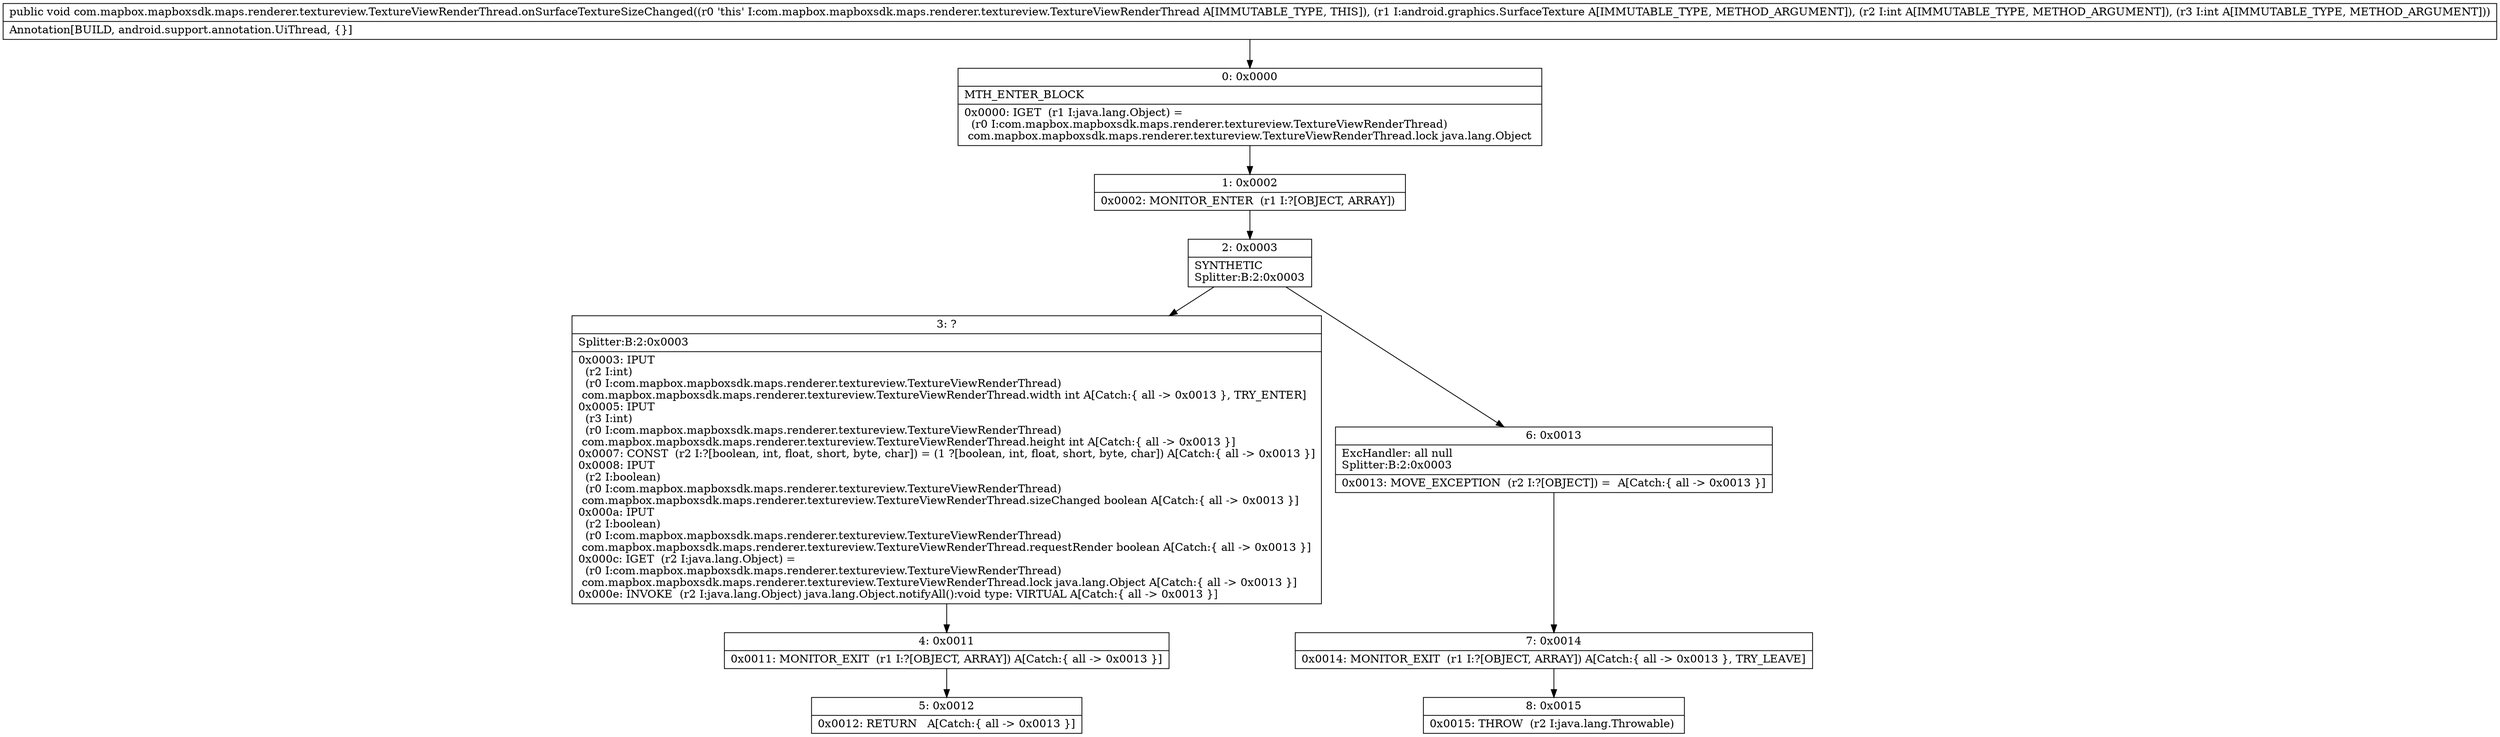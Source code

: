 digraph "CFG forcom.mapbox.mapboxsdk.maps.renderer.textureview.TextureViewRenderThread.onSurfaceTextureSizeChanged(Landroid\/graphics\/SurfaceTexture;II)V" {
Node_0 [shape=record,label="{0\:\ 0x0000|MTH_ENTER_BLOCK\l|0x0000: IGET  (r1 I:java.lang.Object) = \l  (r0 I:com.mapbox.mapboxsdk.maps.renderer.textureview.TextureViewRenderThread)\l com.mapbox.mapboxsdk.maps.renderer.textureview.TextureViewRenderThread.lock java.lang.Object \l}"];
Node_1 [shape=record,label="{1\:\ 0x0002|0x0002: MONITOR_ENTER  (r1 I:?[OBJECT, ARRAY]) \l}"];
Node_2 [shape=record,label="{2\:\ 0x0003|SYNTHETIC\lSplitter:B:2:0x0003\l}"];
Node_3 [shape=record,label="{3\:\ ?|Splitter:B:2:0x0003\l|0x0003: IPUT  \l  (r2 I:int)\l  (r0 I:com.mapbox.mapboxsdk.maps.renderer.textureview.TextureViewRenderThread)\l com.mapbox.mapboxsdk.maps.renderer.textureview.TextureViewRenderThread.width int A[Catch:\{ all \-\> 0x0013 \}, TRY_ENTER]\l0x0005: IPUT  \l  (r3 I:int)\l  (r0 I:com.mapbox.mapboxsdk.maps.renderer.textureview.TextureViewRenderThread)\l com.mapbox.mapboxsdk.maps.renderer.textureview.TextureViewRenderThread.height int A[Catch:\{ all \-\> 0x0013 \}]\l0x0007: CONST  (r2 I:?[boolean, int, float, short, byte, char]) = (1 ?[boolean, int, float, short, byte, char]) A[Catch:\{ all \-\> 0x0013 \}]\l0x0008: IPUT  \l  (r2 I:boolean)\l  (r0 I:com.mapbox.mapboxsdk.maps.renderer.textureview.TextureViewRenderThread)\l com.mapbox.mapboxsdk.maps.renderer.textureview.TextureViewRenderThread.sizeChanged boolean A[Catch:\{ all \-\> 0x0013 \}]\l0x000a: IPUT  \l  (r2 I:boolean)\l  (r0 I:com.mapbox.mapboxsdk.maps.renderer.textureview.TextureViewRenderThread)\l com.mapbox.mapboxsdk.maps.renderer.textureview.TextureViewRenderThread.requestRender boolean A[Catch:\{ all \-\> 0x0013 \}]\l0x000c: IGET  (r2 I:java.lang.Object) = \l  (r0 I:com.mapbox.mapboxsdk.maps.renderer.textureview.TextureViewRenderThread)\l com.mapbox.mapboxsdk.maps.renderer.textureview.TextureViewRenderThread.lock java.lang.Object A[Catch:\{ all \-\> 0x0013 \}]\l0x000e: INVOKE  (r2 I:java.lang.Object) java.lang.Object.notifyAll():void type: VIRTUAL A[Catch:\{ all \-\> 0x0013 \}]\l}"];
Node_4 [shape=record,label="{4\:\ 0x0011|0x0011: MONITOR_EXIT  (r1 I:?[OBJECT, ARRAY]) A[Catch:\{ all \-\> 0x0013 \}]\l}"];
Node_5 [shape=record,label="{5\:\ 0x0012|0x0012: RETURN   A[Catch:\{ all \-\> 0x0013 \}]\l}"];
Node_6 [shape=record,label="{6\:\ 0x0013|ExcHandler: all null\lSplitter:B:2:0x0003\l|0x0013: MOVE_EXCEPTION  (r2 I:?[OBJECT]) =  A[Catch:\{ all \-\> 0x0013 \}]\l}"];
Node_7 [shape=record,label="{7\:\ 0x0014|0x0014: MONITOR_EXIT  (r1 I:?[OBJECT, ARRAY]) A[Catch:\{ all \-\> 0x0013 \}, TRY_LEAVE]\l}"];
Node_8 [shape=record,label="{8\:\ 0x0015|0x0015: THROW  (r2 I:java.lang.Throwable) \l}"];
MethodNode[shape=record,label="{public void com.mapbox.mapboxsdk.maps.renderer.textureview.TextureViewRenderThread.onSurfaceTextureSizeChanged((r0 'this' I:com.mapbox.mapboxsdk.maps.renderer.textureview.TextureViewRenderThread A[IMMUTABLE_TYPE, THIS]), (r1 I:android.graphics.SurfaceTexture A[IMMUTABLE_TYPE, METHOD_ARGUMENT]), (r2 I:int A[IMMUTABLE_TYPE, METHOD_ARGUMENT]), (r3 I:int A[IMMUTABLE_TYPE, METHOD_ARGUMENT]))  | Annotation[BUILD, android.support.annotation.UiThread, \{\}]\l}"];
MethodNode -> Node_0;
Node_0 -> Node_1;
Node_1 -> Node_2;
Node_2 -> Node_3;
Node_2 -> Node_6;
Node_3 -> Node_4;
Node_4 -> Node_5;
Node_6 -> Node_7;
Node_7 -> Node_8;
}


